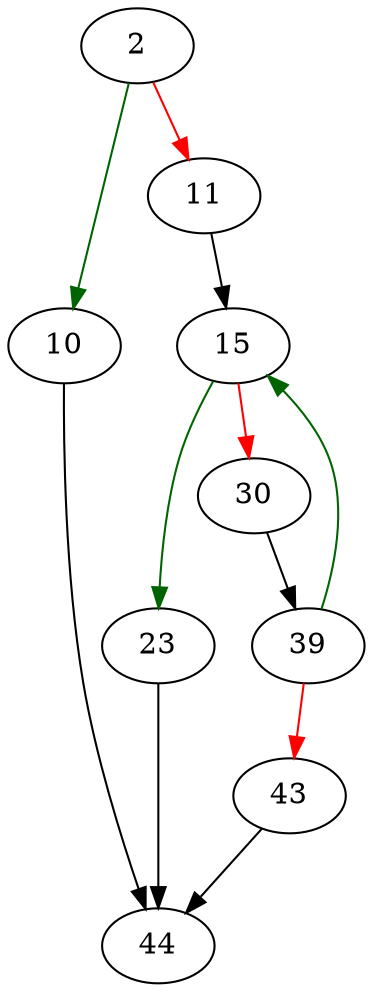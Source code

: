 strict digraph "sqlite3VListNumToName" {
	// Node definitions.
	2 [entry=true];
	10;
	11;
	44;
	15;
	23;
	30;
	39;
	43;

	// Edge definitions.
	2 -> 10 [
		color=darkgreen
		cond=true
	];
	2 -> 11 [
		color=red
		cond=false
	];
	10 -> 44;
	11 -> 15;
	15 -> 23 [
		color=darkgreen
		cond=true
	];
	15 -> 30 [
		color=red
		cond=false
	];
	23 -> 44;
	30 -> 39;
	39 -> 15 [
		color=darkgreen
		cond=true
	];
	39 -> 43 [
		color=red
		cond=false
	];
	43 -> 44;
}